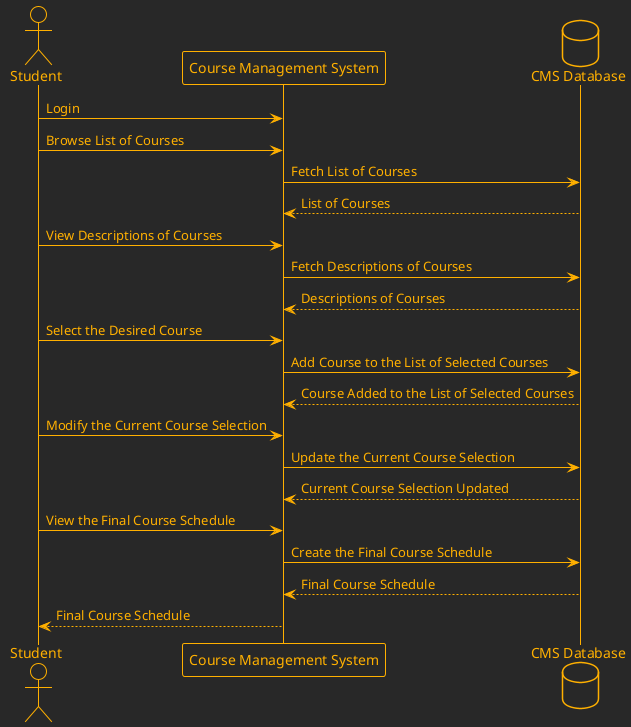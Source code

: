 @startuml
!theme crt-amber
actor Student
participant "Course Management System" as CMS
database "CMS Database" as DB

Student -> CMS: Login
Student -> CMS: Browse List of Courses
CMS -> DB: Fetch List of Courses
DB --> CMS: List of Courses
Student -> CMS: View Descriptions of Courses
CMS -> DB: Fetch Descriptions of Courses
DB --> CMS: Descriptions of Courses
Student -> CMS: Select the Desired Course
CMS -> DB: Add Course to the List of Selected Courses
DB --> CMS: Course Added to the List of Selected Courses
Student -> CMS: Modify the Current Course Selection
CMS -> DB: Update the Current Course Selection
DB --> CMS: Current Course Selection Updated
Student -> CMS: View the Final Course Schedule
CMS -> DB: Create the Final Course Schedule
DB --> CMS: Final Course Schedule
CMS --> Student: Final Course Schedule
@enduml